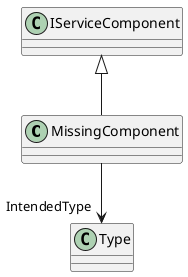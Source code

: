 @startuml
class MissingComponent {
}
IServiceComponent <|-- MissingComponent
MissingComponent --> "IntendedType" Type
@enduml
